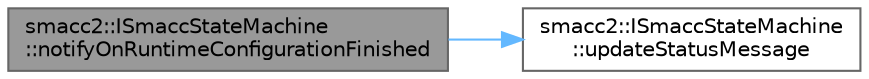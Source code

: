 digraph "smacc2::ISmaccStateMachine::notifyOnRuntimeConfigurationFinished"
{
 // LATEX_PDF_SIZE
  bgcolor="transparent";
  edge [fontname=Helvetica,fontsize=10,labelfontname=Helvetica,labelfontsize=10];
  node [fontname=Helvetica,fontsize=10,shape=box,height=0.2,width=0.4];
  rankdir="LR";
  Node1 [label="smacc2::ISmaccStateMachine\l::notifyOnRuntimeConfigurationFinished",height=0.2,width=0.4,color="gray40", fillcolor="grey60", style="filled", fontcolor="black",tooltip=" "];
  Node1 -> Node2 [color="steelblue1",style="solid"];
  Node2 [label="smacc2::ISmaccStateMachine\l::updateStatusMessage",height=0.2,width=0.4,color="grey40", fillcolor="white", style="filled",URL="$classsmacc2_1_1ISmaccStateMachine.html#af4f58396fd87d4f94299ddb624f154fa",tooltip=" "];
}

